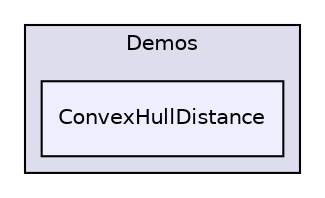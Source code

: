 digraph "bullet/bullet-2.82-r2704/Demos/ConvexHullDistance" {
  compound=true
  node [ fontsize="10", fontname="Helvetica"];
  edge [ labelfontsize="10", labelfontname="Helvetica"];
  subgraph clusterdir_fbeee990c6fb95278eb756dfe9f9c37f {
    graph [ bgcolor="#ddddee", pencolor="black", label="Demos" fontname="Helvetica", fontsize="10", URL="dir_fbeee990c6fb95278eb756dfe9f9c37f.html"]
  dir_03cdc4e6f9e099d743de464541eea4b1 [shape=box, label="ConvexHullDistance", style="filled", fillcolor="#eeeeff", pencolor="black", URL="dir_03cdc4e6f9e099d743de464541eea4b1.html"];
  }
}
